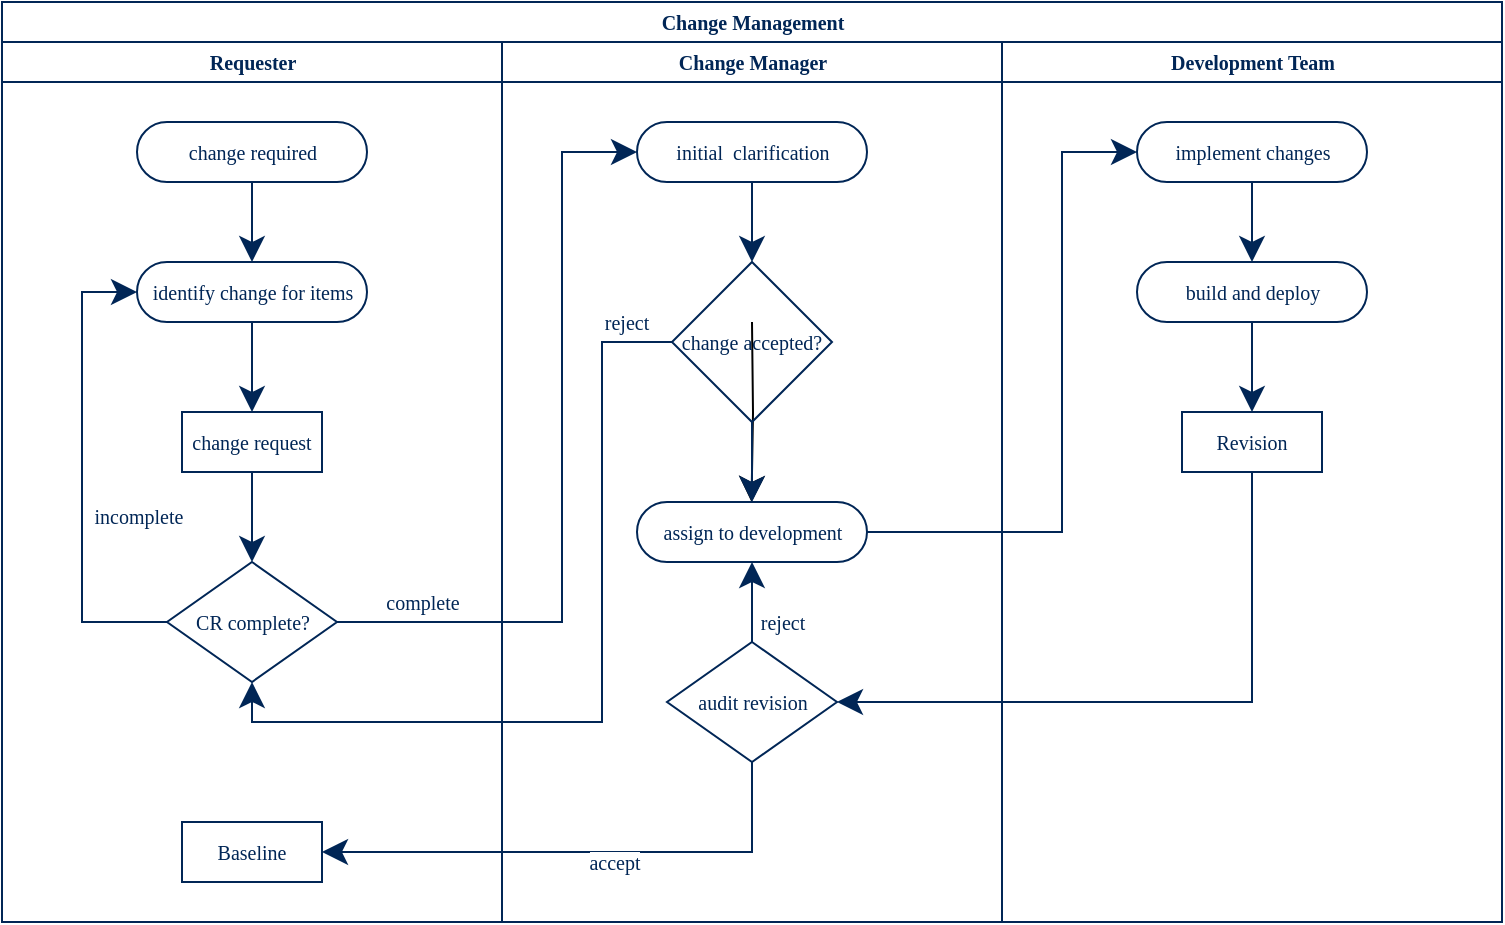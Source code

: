 <mxfile version="13.7.9" type="github">
  <diagram name="Page-1" id="0783ab3e-0a74-02c8-0abd-f7b4e66b4bec">
    <mxGraphModel dx="550" dy="546" grid="1" gridSize="10" guides="1" tooltips="1" connect="1" arrows="1" fold="1" page="1" pageScale="1" pageWidth="850" pageHeight="1100" background="#ffffff" math="0" shadow="0">
      <root>
        <mxCell id="0" />
        <mxCell id="1" parent="0" />
        <mxCell id="1c1d494c118603dd-1" value="Change Management" style="swimlane;html=1;childLayout=stackLayout;startSize=20;rounded=0;shadow=0;comic=0;labelBackgroundColor=none;strokeWidth=1;fontFamily=TitilliumText25L;fontSize=10;align=center;fontColor=#012656;strokeColor=#012656;" parent="1" vertex="1">
          <mxGeometry x="40" y="30" width="750" height="460" as="geometry" />
        </mxCell>
        <mxCell id="1c1d494c118603dd-2" value="Requester" style="swimlane;html=1;startSize=20;fontColor=#012656;fontFamily=TitilliumText25L;fontSize=10;strokeColor=#012656;" parent="1c1d494c118603dd-1" vertex="1">
          <mxGeometry y="20" width="250" height="440" as="geometry" />
        </mxCell>
        <mxCell id="G4yqJb6Tjz21nFHgBb8d-5" value="" style="edgeStyle=orthogonalEdgeStyle;rounded=0;orthogonalLoop=1;jettySize=auto;html=1;startSize=10;endSize=10;exitX=0.5;exitY=1;exitDx=0;exitDy=0;entryX=0.5;entryY=0;entryDx=0;entryDy=0;fontColor=#012656;fontFamily=TitilliumText25L;fontSize=10;strokeColor=#012656;" edge="1" parent="1c1d494c118603dd-2" source="G4yqJb6Tjz21nFHgBb8d-3" target="1c1d494c118603dd-10">
          <mxGeometry relative="1" as="geometry">
            <mxPoint x="124.75" y="165" as="sourcePoint" />
            <mxPoint x="124.75" y="230" as="targetPoint" />
          </mxGeometry>
        </mxCell>
        <mxCell id="G4yqJb6Tjz21nFHgBb8d-6" value="" style="edgeStyle=orthogonalEdgeStyle;rounded=0;orthogonalLoop=1;jettySize=auto;html=1;startSize=10;endSize=10;exitX=0.5;exitY=1;exitDx=0;exitDy=0;entryX=0.5;entryY=0;entryDx=0;entryDy=0;fontColor=#012656;fontFamily=TitilliumText25L;fontSize=10;strokeColor=#012656;" edge="1" parent="1c1d494c118603dd-2" source="1c1d494c118603dd-10" target="G4yqJb6Tjz21nFHgBb8d-7">
          <mxGeometry relative="1" as="geometry">
            <mxPoint x="124.75" y="215" as="sourcePoint" />
            <mxPoint x="125" y="261" as="targetPoint" />
          </mxGeometry>
        </mxCell>
        <mxCell id="G4yqJb6Tjz21nFHgBb8d-7" value="CR complete?" style="rhombus;whiteSpace=wrap;html=1;fillColor=none;fontFamily=TitilliumText25L;fontColor=#012656;fontSize=10;strokeColor=#012656;" vertex="1" parent="1c1d494c118603dd-2">
          <mxGeometry x="82.5" y="260" width="85" height="60" as="geometry" />
        </mxCell>
        <mxCell id="1c1d494c118603dd-6" value="change required" style="rounded=1;whiteSpace=wrap;html=1;shadow=0;comic=0;labelBackgroundColor=none;strokeWidth=1;fontFamily=TitilliumText25L;fontSize=10;align=center;arcSize=50;fontColor=#012656;strokeColor=#012656;" parent="1c1d494c118603dd-2" vertex="1">
          <mxGeometry x="67.5" y="40" width="115" height="30" as="geometry" />
        </mxCell>
        <mxCell id="G4yqJb6Tjz21nFHgBb8d-4" value="" style="edgeStyle=orthogonalEdgeStyle;rounded=0;orthogonalLoop=1;jettySize=auto;html=1;startSize=10;endSize=10;fontColor=#012656;fontFamily=TitilliumText25L;fontSize=10;strokeColor=#012656;" edge="1" parent="1c1d494c118603dd-2" source="1c1d494c118603dd-6" target="G4yqJb6Tjz21nFHgBb8d-3">
          <mxGeometry relative="1" as="geometry" />
        </mxCell>
        <mxCell id="G4yqJb6Tjz21nFHgBb8d-3" value="identify change for items" style="whiteSpace=wrap;html=1;rounded=1;shadow=0;fontFamily=TitilliumText25L;strokeWidth=1;arcSize=50;comic=0;fontColor=#012656;fontSize=10;strokeColor=#012656;" vertex="1" parent="1c1d494c118603dd-2">
          <mxGeometry x="67.5" y="110" width="115" height="30" as="geometry" />
        </mxCell>
        <mxCell id="1c1d494c118603dd-10" value="change request" style="rounded=0;whiteSpace=wrap;html=1;shadow=0;comic=0;labelBackgroundColor=none;strokeWidth=1;fontFamily=TitilliumText25L;fontSize=10;align=center;arcSize=50;fontColor=#012656;strokeColor=#012656;" parent="1c1d494c118603dd-2" vertex="1">
          <mxGeometry x="90" y="185" width="70" height="30" as="geometry" />
        </mxCell>
        <mxCell id="G4yqJb6Tjz21nFHgBb8d-8" value="" style="edgeStyle=orthogonalEdgeStyle;rounded=0;orthogonalLoop=1;jettySize=auto;html=1;startSize=10;endSize=10;exitX=0;exitY=0.5;exitDx=0;exitDy=0;entryX=0;entryY=0.5;entryDx=0;entryDy=0;fontColor=#012656;fontFamily=TitilliumText25L;fontSize=10;strokeColor=#012656;" edge="1" parent="1c1d494c118603dd-2" source="G4yqJb6Tjz21nFHgBb8d-7" target="G4yqJb6Tjz21nFHgBb8d-3">
          <mxGeometry relative="1" as="geometry">
            <mxPoint x="135" y="225" as="sourcePoint" />
            <mxPoint x="135" y="270" as="targetPoint" />
            <Array as="points">
              <mxPoint x="40" y="290" />
              <mxPoint x="40" y="125" />
            </Array>
          </mxGeometry>
        </mxCell>
        <mxCell id="G4yqJb6Tjz21nFHgBb8d-9" value="incomplete" style="edgeLabel;html=1;align=center;verticalAlign=middle;resizable=0;points=[];fontFamily=TitilliumText25L;fontColor=#012656;fontSize=10;" vertex="1" connectable="0" parent="G4yqJb6Tjz21nFHgBb8d-8">
          <mxGeometry x="-0.186" y="1" relative="1" as="geometry">
            <mxPoint x="28.49" as="offset" />
          </mxGeometry>
        </mxCell>
        <mxCell id="G4yqJb6Tjz21nFHgBb8d-42" value="Baseline" style="rounded=0;whiteSpace=wrap;html=1;shadow=0;comic=0;labelBackgroundColor=none;strokeWidth=1;fontFamily=TitilliumText25L;fontSize=10;align=center;arcSize=50;fontColor=#012656;strokeColor=#012656;" vertex="1" parent="1c1d494c118603dd-2">
          <mxGeometry x="90" y="390" width="70" height="30" as="geometry" />
        </mxCell>
        <mxCell id="G4yqJb6Tjz21nFHgBb8d-18" value="" style="edgeStyle=orthogonalEdgeStyle;rounded=0;orthogonalLoop=1;jettySize=auto;html=1;startSize=10;endSize=10;exitX=1;exitY=0.5;exitDx=0;exitDy=0;entryX=0;entryY=0.5;entryDx=0;entryDy=0;fontColor=#012656;fontFamily=TitilliumText25L;fontSize=10;strokeColor=#012656;" edge="1" parent="1c1d494c118603dd-1" source="G4yqJb6Tjz21nFHgBb8d-7" target="G4yqJb6Tjz21nFHgBb8d-14">
          <mxGeometry relative="1" as="geometry">
            <mxPoint x="385" y="245" as="sourcePoint" />
            <mxPoint x="385" y="290" as="targetPoint" />
            <Array as="points">
              <mxPoint x="280" y="310" />
              <mxPoint x="280" y="75" />
            </Array>
          </mxGeometry>
        </mxCell>
        <mxCell id="G4yqJb6Tjz21nFHgBb8d-19" value="complete" style="edgeLabel;html=1;align=center;verticalAlign=middle;resizable=0;points=[];fontFamily=TitilliumText25L;fontColor=#012656;fontSize=10;" vertex="1" connectable="0" parent="G4yqJb6Tjz21nFHgBb8d-18">
          <mxGeometry x="-0.186" y="1" relative="1" as="geometry">
            <mxPoint x="-69" y="34.09" as="offset" />
          </mxGeometry>
        </mxCell>
        <mxCell id="G4yqJb6Tjz21nFHgBb8d-33" value="" style="edgeStyle=orthogonalEdgeStyle;rounded=0;orthogonalLoop=1;jettySize=auto;html=1;startSize=10;endSize=10;fontFamily=TitilliumText25L;fontSize=10;fontColor=#012656;exitX=0;exitY=0.5;exitDx=0;exitDy=0;entryX=0.5;entryY=1;entryDx=0;entryDy=0;strokeColor=#012656;" edge="1" parent="1c1d494c118603dd-1" source="G4yqJb6Tjz21nFHgBb8d-32" target="G4yqJb6Tjz21nFHgBb8d-7">
          <mxGeometry relative="1" as="geometry">
            <mxPoint x="375" y="220" as="sourcePoint" />
            <mxPoint x="380" y="380" as="targetPoint" />
            <Array as="points">
              <mxPoint x="300" y="170" />
              <mxPoint x="300" y="360" />
              <mxPoint x="125" y="360" />
            </Array>
          </mxGeometry>
        </mxCell>
        <mxCell id="G4yqJb6Tjz21nFHgBb8d-35" value="reject" style="edgeLabel;html=1;align=center;verticalAlign=middle;resizable=0;points=[];fontSize=10;fontFamily=TitilliumText25L;fontColor=#012656;" vertex="1" connectable="0" parent="G4yqJb6Tjz21nFHgBb8d-33">
          <mxGeometry x="-0.887" relative="1" as="geometry">
            <mxPoint y="-10.01" as="offset" />
          </mxGeometry>
        </mxCell>
        <mxCell id="G4yqJb6Tjz21nFHgBb8d-10" value="Change Manager" style="swimlane;html=1;startSize=20;fontColor=#012656;fontFamily=TitilliumText25L;fontSize=10;strokeColor=#012656;" vertex="1" parent="1c1d494c118603dd-1">
          <mxGeometry x="250" y="20" width="250" height="440" as="geometry" />
        </mxCell>
        <mxCell id="G4yqJb6Tjz21nFHgBb8d-11" value="" style="edgeStyle=orthogonalEdgeStyle;rounded=0;orthogonalLoop=1;jettySize=auto;html=1;startSize=10;endSize=10;exitX=0.5;exitY=1;exitDx=0;exitDy=0;entryX=0.5;entryY=0;entryDx=0;entryDy=0;fontColor=#012656;fontFamily=TitilliumText25L;fontSize=12;" edge="1" parent="G4yqJb6Tjz21nFHgBb8d-10" target="G4yqJb6Tjz21nFHgBb8d-17">
          <mxGeometry relative="1" as="geometry">
            <mxPoint x="125" y="140" as="sourcePoint" />
            <mxPoint x="124.75" y="230" as="targetPoint" />
          </mxGeometry>
        </mxCell>
        <mxCell id="G4yqJb6Tjz21nFHgBb8d-41" value="reject" style="edgeStyle=orthogonalEdgeStyle;rounded=0;orthogonalLoop=1;jettySize=auto;html=1;entryX=0.5;entryY=1;entryDx=0;entryDy=0;startSize=10;endSize=10;fontFamily=TitilliumText25L;fontSize=10;fontColor=#012656;strokeColor=#012656;" edge="1" parent="G4yqJb6Tjz21nFHgBb8d-10" source="G4yqJb6Tjz21nFHgBb8d-23" target="G4yqJb6Tjz21nFHgBb8d-38">
          <mxGeometry x="-0.5" y="-15" relative="1" as="geometry">
            <mxPoint as="offset" />
          </mxGeometry>
        </mxCell>
        <mxCell id="G4yqJb6Tjz21nFHgBb8d-14" value="initial &amp;nbsp;clarification" style="rounded=1;whiteSpace=wrap;html=1;shadow=0;comic=0;labelBackgroundColor=none;strokeWidth=1;fontFamily=TitilliumText25L;fontSize=10;align=center;arcSize=50;fontColor=#012656;strokeColor=#012656;" vertex="1" parent="G4yqJb6Tjz21nFHgBb8d-10">
          <mxGeometry x="67.5" y="40" width="115" height="30" as="geometry" />
        </mxCell>
        <mxCell id="G4yqJb6Tjz21nFHgBb8d-32" value="change accepted?" style="rhombus;whiteSpace=wrap;html=1;fillColor=none;fontFamily=TitilliumText25L;fontSize=10;fontColor=#012656;strokeColor=#012656;" vertex="1" parent="G4yqJb6Tjz21nFHgBb8d-10">
          <mxGeometry x="85" y="110" width="80" height="80" as="geometry" />
        </mxCell>
        <mxCell id="G4yqJb6Tjz21nFHgBb8d-31" value="" style="edgeStyle=orthogonalEdgeStyle;rounded=0;orthogonalLoop=1;jettySize=auto;html=1;startSize=10;endSize=10;fontFamily=TitilliumText25L;fontSize=10;fontColor=#012656;entryX=0.5;entryY=0;entryDx=0;entryDy=0;strokeColor=#012656;" edge="1" parent="G4yqJb6Tjz21nFHgBb8d-10" source="G4yqJb6Tjz21nFHgBb8d-14" target="G4yqJb6Tjz21nFHgBb8d-32">
          <mxGeometry relative="1" as="geometry">
            <mxPoint x="125.043" y="106.043" as="targetPoint" />
          </mxGeometry>
        </mxCell>
        <mxCell id="G4yqJb6Tjz21nFHgBb8d-38" value="assign to development" style="rounded=1;whiteSpace=wrap;html=1;shadow=0;comic=0;labelBackgroundColor=none;strokeWidth=1;fontFamily=TitilliumText25L;fontSize=10;align=center;arcSize=50;fontColor=#012656;strokeColor=#012656;" vertex="1" parent="G4yqJb6Tjz21nFHgBb8d-10">
          <mxGeometry x="67.5" y="230" width="115" height="30" as="geometry" />
        </mxCell>
        <mxCell id="G4yqJb6Tjz21nFHgBb8d-37" value="" style="edgeStyle=orthogonalEdgeStyle;rounded=0;orthogonalLoop=1;jettySize=auto;html=1;startSize=10;endSize=10;fontFamily=TitilliumText25L;fontSize=10;fontColor=#012656;entryX=0.5;entryY=0;entryDx=0;entryDy=0;strokeColor=#012656;" edge="1" parent="G4yqJb6Tjz21nFHgBb8d-10" source="G4yqJb6Tjz21nFHgBb8d-32" target="G4yqJb6Tjz21nFHgBb8d-38">
          <mxGeometry relative="1" as="geometry">
            <mxPoint x="124" y="230" as="targetPoint" />
          </mxGeometry>
        </mxCell>
        <mxCell id="G4yqJb6Tjz21nFHgBb8d-23" value="audit revision" style="rhombus;whiteSpace=wrap;html=1;strokeColor=#012656;fillColor=none;fontFamily=TitilliumText25L;fontColor=#012656;fontSize=10;" vertex="1" parent="G4yqJb6Tjz21nFHgBb8d-10">
          <mxGeometry x="82.5" y="300" width="85" height="60" as="geometry" />
        </mxCell>
        <mxCell id="G4yqJb6Tjz21nFHgBb8d-20" value="Development Team" style="swimlane;html=1;startSize=20;fontColor=#012656;fontFamily=TitilliumText25L;fontSize=10;strokeColor=#012656;" vertex="1" parent="1c1d494c118603dd-1">
          <mxGeometry x="500" y="20" width="250" height="440" as="geometry" />
        </mxCell>
        <mxCell id="G4yqJb6Tjz21nFHgBb8d-21" value="" style="edgeStyle=orthogonalEdgeStyle;rounded=0;orthogonalLoop=1;jettySize=auto;html=1;startSize=10;endSize=10;exitX=0.5;exitY=1;exitDx=0;exitDy=0;entryX=0.5;entryY=0;entryDx=0;entryDy=0;fontColor=#012656;fontFamily=TitilliumText25L;fontSize=10;strokeColor=#012656;" edge="1" parent="G4yqJb6Tjz21nFHgBb8d-20" source="G4yqJb6Tjz21nFHgBb8d-26" target="G4yqJb6Tjz21nFHgBb8d-27">
          <mxGeometry relative="1" as="geometry">
            <mxPoint x="124.75" y="165" as="sourcePoint" />
            <mxPoint x="124.75" y="230" as="targetPoint" />
          </mxGeometry>
        </mxCell>
        <mxCell id="G4yqJb6Tjz21nFHgBb8d-24" value="implement changes" style="rounded=1;whiteSpace=wrap;html=1;shadow=0;comic=0;labelBackgroundColor=none;strokeWidth=1;fontFamily=TitilliumText25L;fontSize=10;align=center;arcSize=50;fontColor=#012656;strokeColor=#012656;" vertex="1" parent="G4yqJb6Tjz21nFHgBb8d-20">
          <mxGeometry x="67.5" y="40" width="115" height="30" as="geometry" />
        </mxCell>
        <mxCell id="G4yqJb6Tjz21nFHgBb8d-25" value="" style="edgeStyle=orthogonalEdgeStyle;rounded=0;orthogonalLoop=1;jettySize=auto;html=1;startSize=10;endSize=10;fontColor=#012656;fontFamily=TitilliumText25L;fontSize=10;strokeColor=#012656;" edge="1" parent="G4yqJb6Tjz21nFHgBb8d-20" source="G4yqJb6Tjz21nFHgBb8d-24" target="G4yqJb6Tjz21nFHgBb8d-26">
          <mxGeometry relative="1" as="geometry" />
        </mxCell>
        <mxCell id="G4yqJb6Tjz21nFHgBb8d-26" value="build and deploy" style="whiteSpace=wrap;html=1;rounded=1;shadow=0;fontFamily=TitilliumText25L;strokeWidth=1;arcSize=50;comic=0;fontColor=#012656;fontSize=10;strokeColor=#012656;" vertex="1" parent="G4yqJb6Tjz21nFHgBb8d-20">
          <mxGeometry x="67.5" y="110" width="115" height="30" as="geometry" />
        </mxCell>
        <mxCell id="G4yqJb6Tjz21nFHgBb8d-27" value="Revision" style="rounded=0;whiteSpace=wrap;html=1;shadow=0;comic=0;labelBackgroundColor=none;strokeWidth=1;fontFamily=TitilliumText25L;fontSize=10;align=center;arcSize=50;fontColor=#012656;strokeColor=#012656;" vertex="1" parent="G4yqJb6Tjz21nFHgBb8d-20">
          <mxGeometry x="90" y="185" width="70" height="30" as="geometry" />
        </mxCell>
        <mxCell id="G4yqJb6Tjz21nFHgBb8d-40" style="edgeStyle=orthogonalEdgeStyle;rounded=0;orthogonalLoop=1;jettySize=auto;html=1;entryX=0;entryY=0.5;entryDx=0;entryDy=0;startSize=10;endSize=10;fontFamily=TitilliumText25L;fontSize=10;fontColor=#012656;strokeColor=#012656;" edge="1" parent="1c1d494c118603dd-1" source="G4yqJb6Tjz21nFHgBb8d-38" target="G4yqJb6Tjz21nFHgBb8d-24">
          <mxGeometry relative="1" as="geometry">
            <Array as="points">
              <mxPoint x="530" y="265" />
              <mxPoint x="530" y="75" />
            </Array>
          </mxGeometry>
        </mxCell>
        <mxCell id="G4yqJb6Tjz21nFHgBb8d-22" value="" style="edgeStyle=orthogonalEdgeStyle;rounded=0;orthogonalLoop=1;jettySize=auto;html=1;startSize=10;endSize=10;exitX=0.5;exitY=1;exitDx=0;exitDy=0;entryX=1;entryY=0.5;entryDx=0;entryDy=0;fontColor=#012656;fontFamily=TitilliumText25L;fontSize=10;strokeColor=#012656;" edge="1" parent="1c1d494c118603dd-1" source="G4yqJb6Tjz21nFHgBb8d-27" target="G4yqJb6Tjz21nFHgBb8d-23">
          <mxGeometry relative="1" as="geometry">
            <mxPoint x="624.75" y="235" as="sourcePoint" />
            <mxPoint x="625" y="281" as="targetPoint" />
          </mxGeometry>
        </mxCell>
        <mxCell id="G4yqJb6Tjz21nFHgBb8d-43" style="edgeStyle=orthogonalEdgeStyle;rounded=0;orthogonalLoop=1;jettySize=auto;html=1;entryX=1;entryY=0.5;entryDx=0;entryDy=0;startSize=10;endSize=10;fontFamily=TitilliumText25L;fontSize=10;fontColor=#012656;exitX=0.5;exitY=1;exitDx=0;exitDy=0;strokeColor=#012656;" edge="1" parent="1c1d494c118603dd-1" source="G4yqJb6Tjz21nFHgBb8d-23" target="G4yqJb6Tjz21nFHgBb8d-42">
          <mxGeometry relative="1" as="geometry" />
        </mxCell>
        <mxCell id="G4yqJb6Tjz21nFHgBb8d-44" value="accept" style="edgeLabel;html=1;align=center;verticalAlign=middle;resizable=0;points=[];fontSize=10;fontFamily=TitilliumText25L;fontColor=#012656;" vertex="1" connectable="0" parent="G4yqJb6Tjz21nFHgBb8d-43">
          <mxGeometry x="-0.12" y="-3" relative="1" as="geometry">
            <mxPoint y="8" as="offset" />
          </mxGeometry>
        </mxCell>
      </root>
    </mxGraphModel>
  </diagram>
</mxfile>
